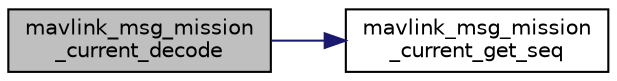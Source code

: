 digraph "mavlink_msg_mission_current_decode"
{
 // INTERACTIVE_SVG=YES
  edge [fontname="Helvetica",fontsize="10",labelfontname="Helvetica",labelfontsize="10"];
  node [fontname="Helvetica",fontsize="10",shape=record];
  rankdir="LR";
  Node1 [label="mavlink_msg_mission\l_current_decode",height=0.2,width=0.4,color="black", fillcolor="grey75", style="filled" fontcolor="black"];
  Node1 -> Node2 [color="midnightblue",fontsize="10",style="solid",fontname="Helvetica"];
  Node2 [label="mavlink_msg_mission\l_current_get_seq",height=0.2,width=0.4,color="black", fillcolor="white", style="filled",URL="$mavlink__msg__mission__current_8h.html#a156e3320d72f6e2cbf0188dec7d59211",tooltip="Send a mission_current message. "];
}
